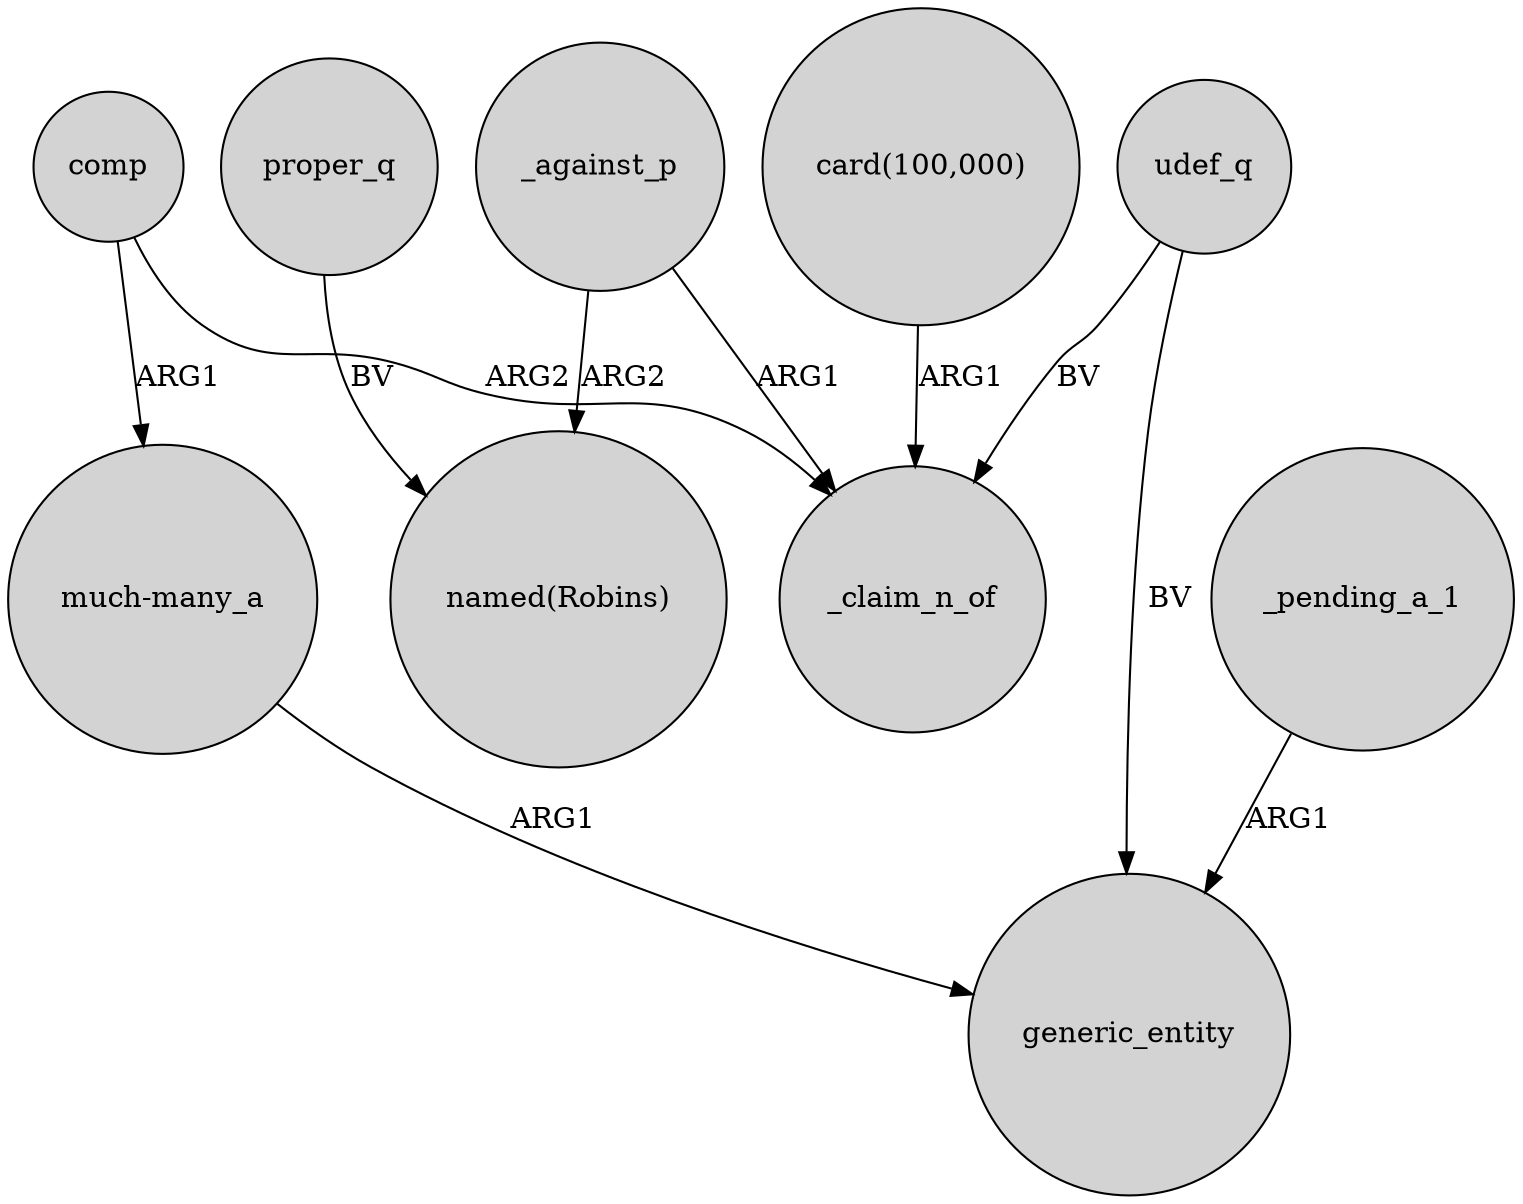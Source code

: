 digraph {
	node [shape=circle style=filled]
	_against_p -> "named(Robins)" [label=ARG2]
	comp -> "much-many_a" [label=ARG1]
	_against_p -> _claim_n_of [label=ARG1]
	udef_q -> generic_entity [label=BV]
	udef_q -> _claim_n_of [label=BV]
	comp -> _claim_n_of [label=ARG2]
	"much-many_a" -> generic_entity [label=ARG1]
	proper_q -> "named(Robins)" [label=BV]
	"card(100,000)" -> _claim_n_of [label=ARG1]
	_pending_a_1 -> generic_entity [label=ARG1]
}
